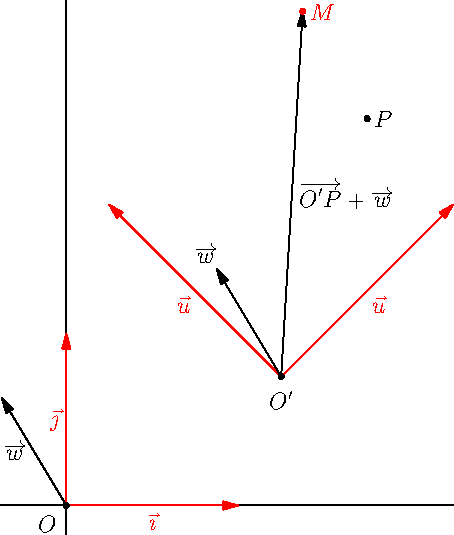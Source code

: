 import geometry;
size(8cm,0);

currentcoordsys=cartesiansystem((1.25,0.75),i=(1,1),j=(-1,1));
coordsys Rp=currentcoordsys;
coordsys R=defaultcoordsys;

show("$O$", "$\vec{\imath}$", "$\vec{\jmath}$", R);
show("$O'$","$\vec{u}$","$\vec{u}$", Rp, xpen=invisible);

vector w=(0.125,0.5);
point P=(1,0.5);

dot("$P$",P);
draw(Label("$\overrightarrow{w}$",EndPoint), origin()--origin()+w, Arrow);
draw("$\overrightarrow{O'P}+\overrightarrow{w}$",
     origin()--P+w, Arrow);

dot("$M$",P+w,red);

/*<asyxml><view file="modules/geometry.asy" type="pair" signature="locate(explicit vector)"/></asyxml>*/
draw("$\overrightarrow{w}$", (0,0)--locate(w), W,Arrow);

